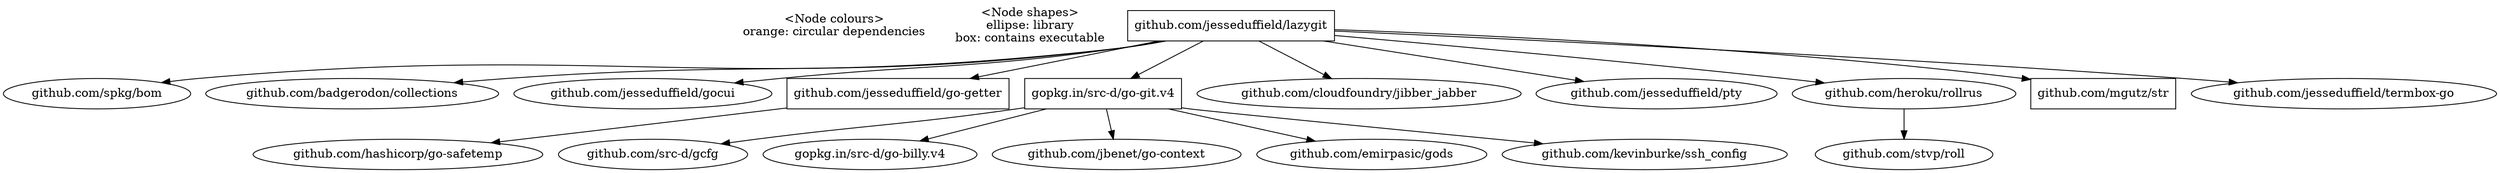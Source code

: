 digraph "lazygit-dependencies" {
    // Define Nodes
    comment1              [ shape=none,     label="<Node colours>\norange: circular dependencies" ];
    comment2              [ shape=none,     label="<Node shapes>\nellipse: library\nbox: contains executable" ];
    bom                   [ shape=ellipse,  label="github.com/spkg/bom" ];
    collections           [ shape=ellipse,  label="github.com/badgerodon/collections" ];
    gcfg                  [ shape=ellipse,  label="github.com/src-d/gcfg" ];
    "go-billy.v4"         [ shape=ellipse,  label="gopkg.in/src-d/go-billy.v4" ];
    "go-context"          [ shape=ellipse,  label="github.com/jbenet/go-context" ];
    gocui                 [ shape=ellipse,  label="github.com/jesseduffield/gocui" ];
    gods                  [ shape=ellipse,  label="github.com/emirpasic/gods" ];
    "go-getter"           [ shape=box,      label="github.com/jesseduffield/go-getter" ];
    "go-git.v4"           [ shape=box,      label="gopkg.in/src-d/go-git.v4" ];
    "go-safetemp"         [ shape=ellipse,  label="github.com/hashicorp/go-safetemp" ];
    "jibber_jabber"       [ shape=ellipse,  label="github.com/cloudfoundry/jibber_jabber" ];
    lazygit               [ shape=box,      label="github.com/jesseduffield/lazygit" ];
    pty                   [ shape=ellipse,  label="github.com/jesseduffield/pty" ];
    rollrus               [ shape=ellipse,  label="github.com/heroku/rollrus" ];
    roll                  [ shape=ellipse,  label="github.com/stvp/roll" ];
    "ssh_config"          [ shape=ellipse,  label="github.com/kevinburke/ssh_config" ];
    str                   [ shape=box,      label="github.com/mgutz/str" ];
    "termbox-go"          [ shape=ellipse,  label="github.com/jesseduffield/termbox-go" ];

    // Define Graph
    lazygit;
    lazygit -> "jibber_jabber";
    lazygit -> collections;
    lazygit -> rollrus;
        rollrus -> roll;
    lazygit -> pty;
    lazygit -> "go-getter";
        "go-getter" -> "go-safetemp";
    lazygit -> gocui;
    lazygit -> "termbox-go";
    lazygit -> str;
    lazygit -> bom;
    lazygit -> "go-git.v4";
        "go-git.v4" -> gcfg;
        "go-git.v4" -> gods;
        "go-git.v4" -> "ssh_config";
        "go-git.v4" -> "go-billy.v4";
        "go-git.v4" -> "go-context";
}
